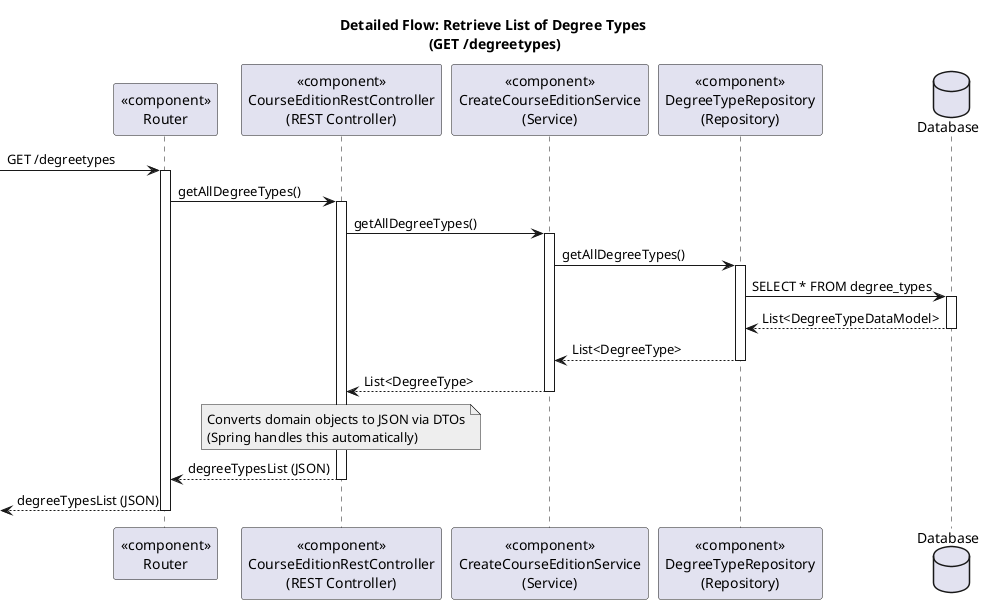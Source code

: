 @startuml
title Detailed Flow: Retrieve List of Degree Types \n(GET /degreetypes)

participant "<<component>>\nRouter" as Router
participant "<<component>>\nCourseEditionRestController\n(REST Controller)" as Controller
participant "<<component>>\nCreateCourseEditionService\n(Service)" as Service
participant "<<component>>\nDegreeTypeRepository\n(Repository)" as Repository
database "Database" as DB

-> Router: GET /degreetypes
activate Router

Router -> Controller: getAllDegreeTypes()
activate Controller

Controller -> Service: getAllDegreeTypes()
activate Service

Service -> Repository: getAllDegreeTypes()
activate Repository

Repository -> DB: SELECT * FROM degree_types
activate DB

DB --> Repository: List<DegreeTypeDataModel>
deactivate DB

Repository --> Service: List<DegreeType>
deactivate Repository

Service --> Controller: List<DegreeType>
deactivate Service

note over Controller #EEEEEE
Converts domain objects to JSON via DTOs
(Spring handles this automatically)
end note

Controller --> Router: degreeTypesList (JSON)
deactivate Controller

<-- Router : degreeTypesList (JSON)
deactivate Router

@enduml
